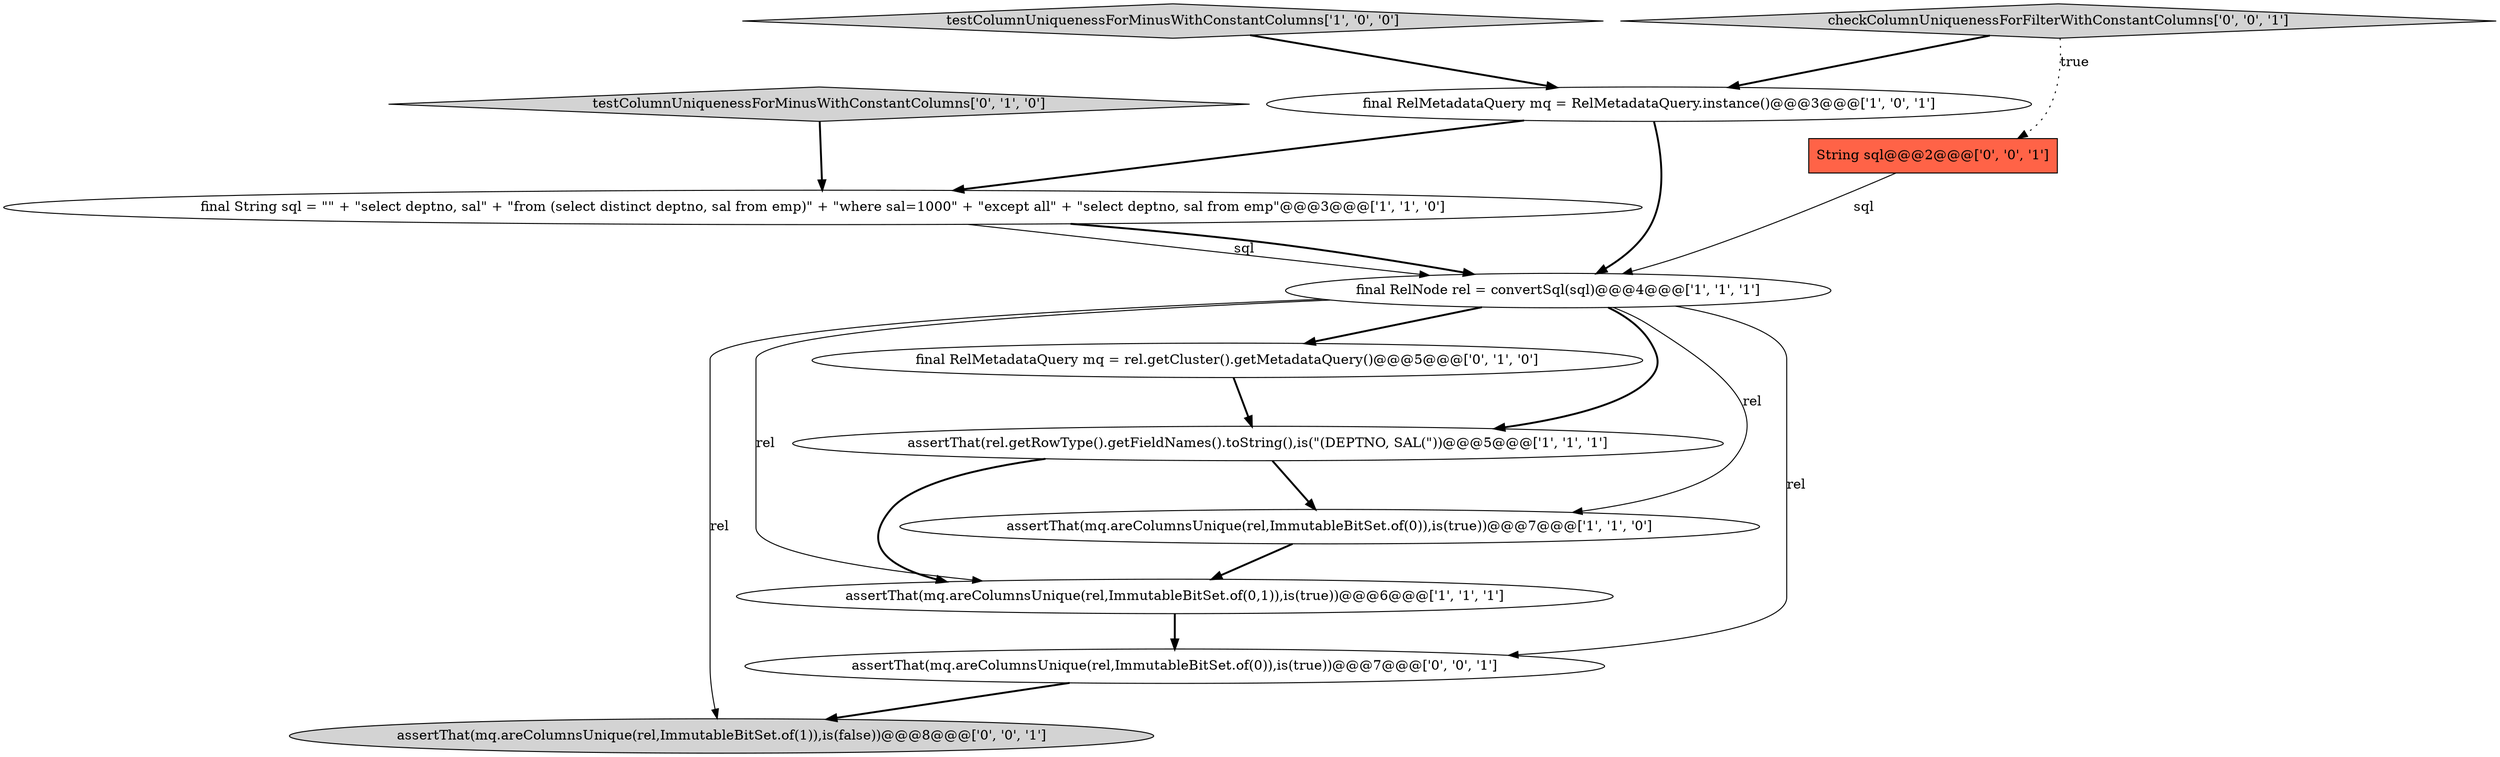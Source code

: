 digraph {
9 [style = filled, label = "assertThat(mq.areColumnsUnique(rel,ImmutableBitSet.of(1)),is(false))@@@8@@@['0', '0', '1']", fillcolor = lightgray, shape = ellipse image = "AAA0AAABBB3BBB"];
7 [style = filled, label = "final RelMetadataQuery mq = rel.getCluster().getMetadataQuery()@@@5@@@['0', '1', '0']", fillcolor = white, shape = ellipse image = "AAA1AAABBB2BBB"];
8 [style = filled, label = "testColumnUniquenessForMinusWithConstantColumns['0', '1', '0']", fillcolor = lightgray, shape = diamond image = "AAA0AAABBB2BBB"];
12 [style = filled, label = "checkColumnUniquenessForFilterWithConstantColumns['0', '0', '1']", fillcolor = lightgray, shape = diamond image = "AAA0AAABBB3BBB"];
0 [style = filled, label = "final RelNode rel = convertSql(sql)@@@4@@@['1', '1', '1']", fillcolor = white, shape = ellipse image = "AAA0AAABBB1BBB"];
11 [style = filled, label = "assertThat(mq.areColumnsUnique(rel,ImmutableBitSet.of(0)),is(true))@@@7@@@['0', '0', '1']", fillcolor = white, shape = ellipse image = "AAA0AAABBB3BBB"];
2 [style = filled, label = "final String sql = \"\" + \"select deptno, sal\" + \"from (select distinct deptno, sal from emp)\" + \"where sal=1000\" + \"except all\" + \"select deptno, sal from emp\"@@@3@@@['1', '1', '0']", fillcolor = white, shape = ellipse image = "AAA0AAABBB1BBB"];
10 [style = filled, label = "String sql@@@2@@@['0', '0', '1']", fillcolor = tomato, shape = box image = "AAA0AAABBB3BBB"];
4 [style = filled, label = "testColumnUniquenessForMinusWithConstantColumns['1', '0', '0']", fillcolor = lightgray, shape = diamond image = "AAA0AAABBB1BBB"];
6 [style = filled, label = "assertThat(mq.areColumnsUnique(rel,ImmutableBitSet.of(0)),is(true))@@@7@@@['1', '1', '0']", fillcolor = white, shape = ellipse image = "AAA0AAABBB1BBB"];
5 [style = filled, label = "assertThat(mq.areColumnsUnique(rel,ImmutableBitSet.of(0,1)),is(true))@@@6@@@['1', '1', '1']", fillcolor = white, shape = ellipse image = "AAA0AAABBB1BBB"];
1 [style = filled, label = "final RelMetadataQuery mq = RelMetadataQuery.instance()@@@3@@@['1', '0', '1']", fillcolor = white, shape = ellipse image = "AAA0AAABBB1BBB"];
3 [style = filled, label = "assertThat(rel.getRowType().getFieldNames().toString(),is(\"(DEPTNO, SAL(\"))@@@5@@@['1', '1', '1']", fillcolor = white, shape = ellipse image = "AAA0AAABBB1BBB"];
12->10 [style = dotted, label="true"];
0->9 [style = solid, label="rel"];
0->11 [style = solid, label="rel"];
0->7 [style = bold, label=""];
12->1 [style = bold, label=""];
11->9 [style = bold, label=""];
0->5 [style = solid, label="rel"];
0->3 [style = bold, label=""];
3->5 [style = bold, label=""];
10->0 [style = solid, label="sql"];
4->1 [style = bold, label=""];
3->6 [style = bold, label=""];
7->3 [style = bold, label=""];
8->2 [style = bold, label=""];
5->11 [style = bold, label=""];
2->0 [style = solid, label="sql"];
6->5 [style = bold, label=""];
0->6 [style = solid, label="rel"];
2->0 [style = bold, label=""];
1->2 [style = bold, label=""];
1->0 [style = bold, label=""];
}
